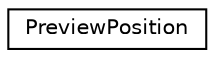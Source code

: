 digraph G
{
  edge [fontname="Helvetica",fontsize="10",labelfontname="Helvetica",labelfontsize="10"];
  node [fontname="Helvetica",fontsize="10",shape=record];
  rankdir=LR;
  Node1 [label="PreviewPosition",height=0.2,width=0.4,color="black", fillcolor="white", style="filled",URL="$d0/d03/structPreviewPosition.html"];
}
